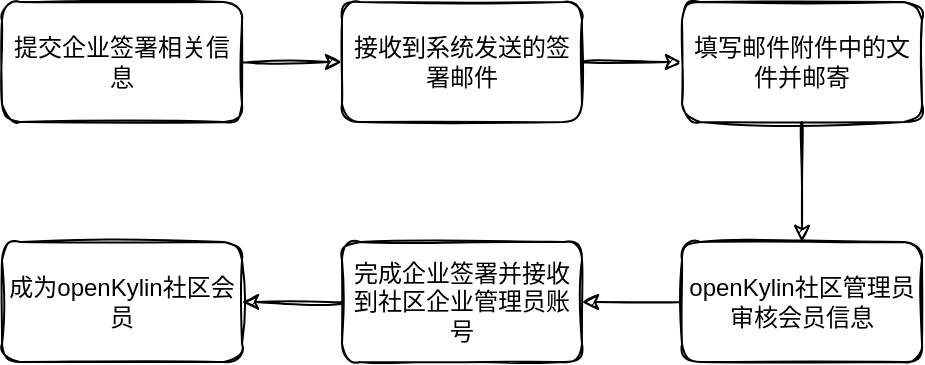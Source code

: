<mxfile version="18.0.7" type="github">
  <diagram id="fythrvdmesjt3412t-Rf" name="第 1 页">
    <mxGraphModel dx="1422" dy="748" grid="1" gridSize="10" guides="1" tooltips="1" connect="1" arrows="1" fold="1" page="1" pageScale="1" pageWidth="827" pageHeight="1169" math="0" shadow="0">
      <root>
        <mxCell id="0" />
        <mxCell id="1" parent="0" />
        <mxCell id="T7uMT_AeqPQdtZ66Rs_m-7" style="edgeStyle=orthogonalEdgeStyle;rounded=1;orthogonalLoop=1;jettySize=auto;html=1;exitX=1;exitY=0.5;exitDx=0;exitDy=0;entryX=0;entryY=0.5;entryDx=0;entryDy=0;sketch=1;curved=1;" edge="1" parent="1" source="T7uMT_AeqPQdtZ66Rs_m-1" target="T7uMT_AeqPQdtZ66Rs_m-2">
          <mxGeometry relative="1" as="geometry" />
        </mxCell>
        <mxCell id="T7uMT_AeqPQdtZ66Rs_m-1" value="提交企业签署相关信息" style="rounded=1;whiteSpace=wrap;html=1;sketch=1;" vertex="1" parent="1">
          <mxGeometry x="90" y="120" width="120" height="60" as="geometry" />
        </mxCell>
        <mxCell id="T7uMT_AeqPQdtZ66Rs_m-8" style="edgeStyle=orthogonalEdgeStyle;rounded=1;orthogonalLoop=1;jettySize=auto;html=1;exitX=1;exitY=0.5;exitDx=0;exitDy=0;entryX=0;entryY=0.5;entryDx=0;entryDy=0;sketch=1;curved=1;" edge="1" parent="1" source="T7uMT_AeqPQdtZ66Rs_m-2" target="T7uMT_AeqPQdtZ66Rs_m-3">
          <mxGeometry relative="1" as="geometry" />
        </mxCell>
        <mxCell id="T7uMT_AeqPQdtZ66Rs_m-2" value="接收到系统发送的签署邮件" style="rounded=1;whiteSpace=wrap;html=1;sketch=1;" vertex="1" parent="1">
          <mxGeometry x="260" y="120" width="120" height="60" as="geometry" />
        </mxCell>
        <mxCell id="T7uMT_AeqPQdtZ66Rs_m-9" style="edgeStyle=orthogonalEdgeStyle;rounded=1;orthogonalLoop=1;jettySize=auto;html=1;exitX=0.5;exitY=1;exitDx=0;exitDy=0;entryX=0.5;entryY=0;entryDx=0;entryDy=0;sketch=1;curved=1;" edge="1" parent="1" source="T7uMT_AeqPQdtZ66Rs_m-3" target="T7uMT_AeqPQdtZ66Rs_m-4">
          <mxGeometry relative="1" as="geometry" />
        </mxCell>
        <mxCell id="T7uMT_AeqPQdtZ66Rs_m-3" value="填写邮件附件中的文件并邮寄" style="rounded=1;whiteSpace=wrap;html=1;sketch=1;" vertex="1" parent="1">
          <mxGeometry x="430" y="120" width="120" height="60" as="geometry" />
        </mxCell>
        <mxCell id="T7uMT_AeqPQdtZ66Rs_m-10" style="edgeStyle=orthogonalEdgeStyle;rounded=1;orthogonalLoop=1;jettySize=auto;html=1;exitX=0;exitY=0.5;exitDx=0;exitDy=0;entryX=1;entryY=0.5;entryDx=0;entryDy=0;sketch=1;curved=1;" edge="1" parent="1" source="T7uMT_AeqPQdtZ66Rs_m-4" target="T7uMT_AeqPQdtZ66Rs_m-5">
          <mxGeometry relative="1" as="geometry" />
        </mxCell>
        <mxCell id="T7uMT_AeqPQdtZ66Rs_m-4" value="openKylin社区管理员审核会员信息" style="rounded=1;whiteSpace=wrap;html=1;sketch=1;" vertex="1" parent="1">
          <mxGeometry x="430" y="240" width="120" height="60" as="geometry" />
        </mxCell>
        <mxCell id="T7uMT_AeqPQdtZ66Rs_m-11" style="edgeStyle=orthogonalEdgeStyle;rounded=1;orthogonalLoop=1;jettySize=auto;html=1;exitX=0;exitY=0.5;exitDx=0;exitDy=0;entryX=1;entryY=0.5;entryDx=0;entryDy=0;sketch=1;curved=1;" edge="1" parent="1" source="T7uMT_AeqPQdtZ66Rs_m-5" target="T7uMT_AeqPQdtZ66Rs_m-6">
          <mxGeometry relative="1" as="geometry" />
        </mxCell>
        <mxCell id="T7uMT_AeqPQdtZ66Rs_m-5" value="完成企业签署并接收到社区企业管理员账号" style="rounded=1;whiteSpace=wrap;html=1;sketch=1;" vertex="1" parent="1">
          <mxGeometry x="260" y="240" width="120" height="60" as="geometry" />
        </mxCell>
        <mxCell id="T7uMT_AeqPQdtZ66Rs_m-6" value="成为openKylin社区会员" style="rounded=1;whiteSpace=wrap;html=1;sketch=1;" vertex="1" parent="1">
          <mxGeometry x="90" y="240" width="120" height="60" as="geometry" />
        </mxCell>
      </root>
    </mxGraphModel>
  </diagram>
</mxfile>
